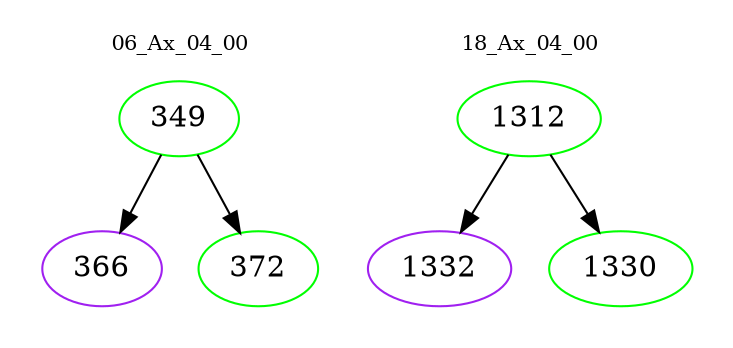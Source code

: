 digraph{
subgraph cluster_0 {
color = white
label = "06_Ax_04_00";
fontsize=10;
T0_349 [label="349", color="green"]
T0_349 -> T0_366 [color="black"]
T0_366 [label="366", color="purple"]
T0_349 -> T0_372 [color="black"]
T0_372 [label="372", color="green"]
}
subgraph cluster_1 {
color = white
label = "18_Ax_04_00";
fontsize=10;
T1_1312 [label="1312", color="green"]
T1_1312 -> T1_1332 [color="black"]
T1_1332 [label="1332", color="purple"]
T1_1312 -> T1_1330 [color="black"]
T1_1330 [label="1330", color="green"]
}
}
